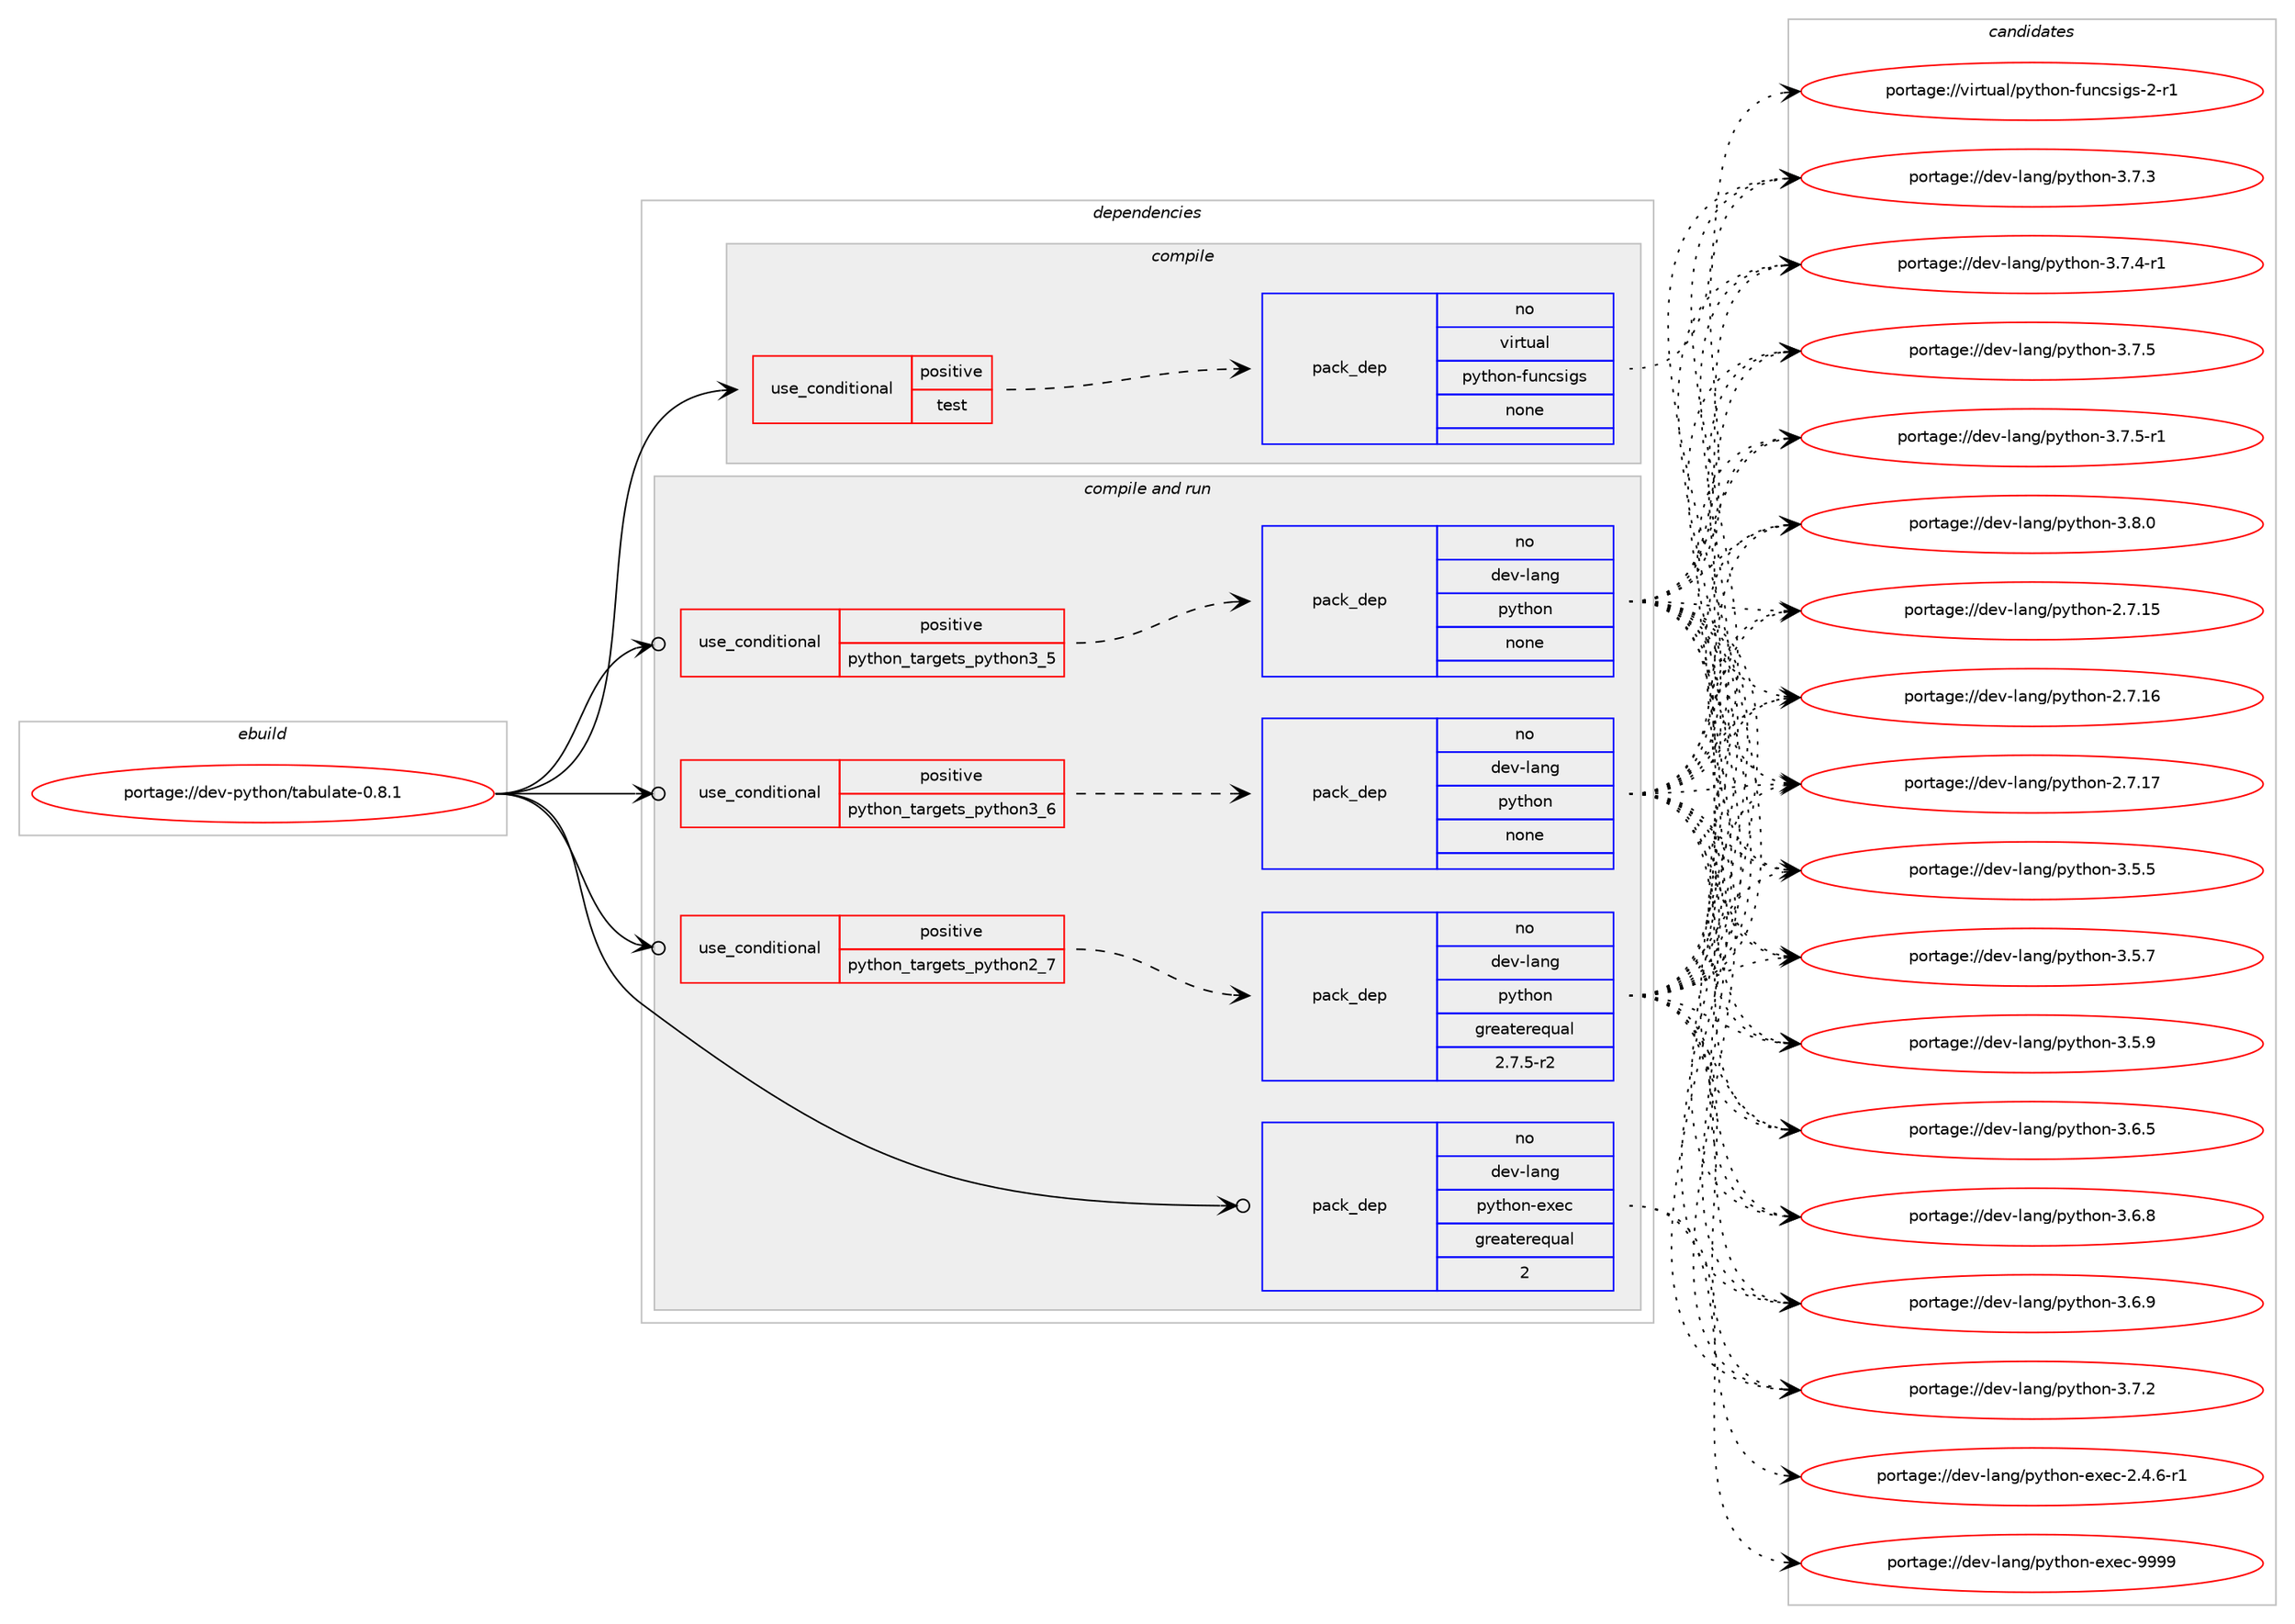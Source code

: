 digraph prolog {

# *************
# Graph options
# *************

newrank=true;
concentrate=true;
compound=true;
graph [rankdir=LR,fontname=Helvetica,fontsize=10,ranksep=1.5];#, ranksep=2.5, nodesep=0.2];
edge  [arrowhead=vee];
node  [fontname=Helvetica,fontsize=10];

# **********
# The ebuild
# **********

subgraph cluster_leftcol {
color=gray;
rank=same;
label=<<i>ebuild</i>>;
id [label="portage://dev-python/tabulate-0.8.1", color=red, width=4, href="../dev-python/tabulate-0.8.1.svg"];
}

# ****************
# The dependencies
# ****************

subgraph cluster_midcol {
color=gray;
label=<<i>dependencies</i>>;
subgraph cluster_compile {
fillcolor="#eeeeee";
style=filled;
label=<<i>compile</i>>;
subgraph cond39542 {
dependency175001 [label=<<TABLE BORDER="0" CELLBORDER="1" CELLSPACING="0" CELLPADDING="4"><TR><TD ROWSPAN="3" CELLPADDING="10">use_conditional</TD></TR><TR><TD>positive</TD></TR><TR><TD>test</TD></TR></TABLE>>, shape=none, color=red];
subgraph pack132055 {
dependency175002 [label=<<TABLE BORDER="0" CELLBORDER="1" CELLSPACING="0" CELLPADDING="4" WIDTH="220"><TR><TD ROWSPAN="6" CELLPADDING="30">pack_dep</TD></TR><TR><TD WIDTH="110">no</TD></TR><TR><TD>virtual</TD></TR><TR><TD>python-funcsigs</TD></TR><TR><TD>none</TD></TR><TR><TD></TD></TR></TABLE>>, shape=none, color=blue];
}
dependency175001:e -> dependency175002:w [weight=20,style="dashed",arrowhead="vee"];
}
id:e -> dependency175001:w [weight=20,style="solid",arrowhead="vee"];
}
subgraph cluster_compileandrun {
fillcolor="#eeeeee";
style=filled;
label=<<i>compile and run</i>>;
subgraph cond39543 {
dependency175003 [label=<<TABLE BORDER="0" CELLBORDER="1" CELLSPACING="0" CELLPADDING="4"><TR><TD ROWSPAN="3" CELLPADDING="10">use_conditional</TD></TR><TR><TD>positive</TD></TR><TR><TD>python_targets_python2_7</TD></TR></TABLE>>, shape=none, color=red];
subgraph pack132056 {
dependency175004 [label=<<TABLE BORDER="0" CELLBORDER="1" CELLSPACING="0" CELLPADDING="4" WIDTH="220"><TR><TD ROWSPAN="6" CELLPADDING="30">pack_dep</TD></TR><TR><TD WIDTH="110">no</TD></TR><TR><TD>dev-lang</TD></TR><TR><TD>python</TD></TR><TR><TD>greaterequal</TD></TR><TR><TD>2.7.5-r2</TD></TR></TABLE>>, shape=none, color=blue];
}
dependency175003:e -> dependency175004:w [weight=20,style="dashed",arrowhead="vee"];
}
id:e -> dependency175003:w [weight=20,style="solid",arrowhead="odotvee"];
subgraph cond39544 {
dependency175005 [label=<<TABLE BORDER="0" CELLBORDER="1" CELLSPACING="0" CELLPADDING="4"><TR><TD ROWSPAN="3" CELLPADDING="10">use_conditional</TD></TR><TR><TD>positive</TD></TR><TR><TD>python_targets_python3_5</TD></TR></TABLE>>, shape=none, color=red];
subgraph pack132057 {
dependency175006 [label=<<TABLE BORDER="0" CELLBORDER="1" CELLSPACING="0" CELLPADDING="4" WIDTH="220"><TR><TD ROWSPAN="6" CELLPADDING="30">pack_dep</TD></TR><TR><TD WIDTH="110">no</TD></TR><TR><TD>dev-lang</TD></TR><TR><TD>python</TD></TR><TR><TD>none</TD></TR><TR><TD></TD></TR></TABLE>>, shape=none, color=blue];
}
dependency175005:e -> dependency175006:w [weight=20,style="dashed",arrowhead="vee"];
}
id:e -> dependency175005:w [weight=20,style="solid",arrowhead="odotvee"];
subgraph cond39545 {
dependency175007 [label=<<TABLE BORDER="0" CELLBORDER="1" CELLSPACING="0" CELLPADDING="4"><TR><TD ROWSPAN="3" CELLPADDING="10">use_conditional</TD></TR><TR><TD>positive</TD></TR><TR><TD>python_targets_python3_6</TD></TR></TABLE>>, shape=none, color=red];
subgraph pack132058 {
dependency175008 [label=<<TABLE BORDER="0" CELLBORDER="1" CELLSPACING="0" CELLPADDING="4" WIDTH="220"><TR><TD ROWSPAN="6" CELLPADDING="30">pack_dep</TD></TR><TR><TD WIDTH="110">no</TD></TR><TR><TD>dev-lang</TD></TR><TR><TD>python</TD></TR><TR><TD>none</TD></TR><TR><TD></TD></TR></TABLE>>, shape=none, color=blue];
}
dependency175007:e -> dependency175008:w [weight=20,style="dashed",arrowhead="vee"];
}
id:e -> dependency175007:w [weight=20,style="solid",arrowhead="odotvee"];
subgraph pack132059 {
dependency175009 [label=<<TABLE BORDER="0" CELLBORDER="1" CELLSPACING="0" CELLPADDING="4" WIDTH="220"><TR><TD ROWSPAN="6" CELLPADDING="30">pack_dep</TD></TR><TR><TD WIDTH="110">no</TD></TR><TR><TD>dev-lang</TD></TR><TR><TD>python-exec</TD></TR><TR><TD>greaterequal</TD></TR><TR><TD>2</TD></TR></TABLE>>, shape=none, color=blue];
}
id:e -> dependency175009:w [weight=20,style="solid",arrowhead="odotvee"];
}
subgraph cluster_run {
fillcolor="#eeeeee";
style=filled;
label=<<i>run</i>>;
}
}

# **************
# The candidates
# **************

subgraph cluster_choices {
rank=same;
color=gray;
label=<<i>candidates</i>>;

subgraph choice132055 {
color=black;
nodesep=1;
choiceportage1181051141161179710847112121116104111110451021171109911510510311545504511449 [label="portage://virtual/python-funcsigs-2-r1", color=red, width=4,href="../virtual/python-funcsigs-2-r1.svg"];
dependency175002:e -> choiceportage1181051141161179710847112121116104111110451021171109911510510311545504511449:w [style=dotted,weight="100"];
}
subgraph choice132056 {
color=black;
nodesep=1;
choiceportage10010111845108971101034711212111610411111045504655464953 [label="portage://dev-lang/python-2.7.15", color=red, width=4,href="../dev-lang/python-2.7.15.svg"];
choiceportage10010111845108971101034711212111610411111045504655464954 [label="portage://dev-lang/python-2.7.16", color=red, width=4,href="../dev-lang/python-2.7.16.svg"];
choiceportage10010111845108971101034711212111610411111045504655464955 [label="portage://dev-lang/python-2.7.17", color=red, width=4,href="../dev-lang/python-2.7.17.svg"];
choiceportage100101118451089711010347112121116104111110455146534653 [label="portage://dev-lang/python-3.5.5", color=red, width=4,href="../dev-lang/python-3.5.5.svg"];
choiceportage100101118451089711010347112121116104111110455146534655 [label="portage://dev-lang/python-3.5.7", color=red, width=4,href="../dev-lang/python-3.5.7.svg"];
choiceportage100101118451089711010347112121116104111110455146534657 [label="portage://dev-lang/python-3.5.9", color=red, width=4,href="../dev-lang/python-3.5.9.svg"];
choiceportage100101118451089711010347112121116104111110455146544653 [label="portage://dev-lang/python-3.6.5", color=red, width=4,href="../dev-lang/python-3.6.5.svg"];
choiceportage100101118451089711010347112121116104111110455146544656 [label="portage://dev-lang/python-3.6.8", color=red, width=4,href="../dev-lang/python-3.6.8.svg"];
choiceportage100101118451089711010347112121116104111110455146544657 [label="portage://dev-lang/python-3.6.9", color=red, width=4,href="../dev-lang/python-3.6.9.svg"];
choiceportage100101118451089711010347112121116104111110455146554650 [label="portage://dev-lang/python-3.7.2", color=red, width=4,href="../dev-lang/python-3.7.2.svg"];
choiceportage100101118451089711010347112121116104111110455146554651 [label="portage://dev-lang/python-3.7.3", color=red, width=4,href="../dev-lang/python-3.7.3.svg"];
choiceportage1001011184510897110103471121211161041111104551465546524511449 [label="portage://dev-lang/python-3.7.4-r1", color=red, width=4,href="../dev-lang/python-3.7.4-r1.svg"];
choiceportage100101118451089711010347112121116104111110455146554653 [label="portage://dev-lang/python-3.7.5", color=red, width=4,href="../dev-lang/python-3.7.5.svg"];
choiceportage1001011184510897110103471121211161041111104551465546534511449 [label="portage://dev-lang/python-3.7.5-r1", color=red, width=4,href="../dev-lang/python-3.7.5-r1.svg"];
choiceportage100101118451089711010347112121116104111110455146564648 [label="portage://dev-lang/python-3.8.0", color=red, width=4,href="../dev-lang/python-3.8.0.svg"];
dependency175004:e -> choiceportage10010111845108971101034711212111610411111045504655464953:w [style=dotted,weight="100"];
dependency175004:e -> choiceportage10010111845108971101034711212111610411111045504655464954:w [style=dotted,weight="100"];
dependency175004:e -> choiceportage10010111845108971101034711212111610411111045504655464955:w [style=dotted,weight="100"];
dependency175004:e -> choiceportage100101118451089711010347112121116104111110455146534653:w [style=dotted,weight="100"];
dependency175004:e -> choiceportage100101118451089711010347112121116104111110455146534655:w [style=dotted,weight="100"];
dependency175004:e -> choiceportage100101118451089711010347112121116104111110455146534657:w [style=dotted,weight="100"];
dependency175004:e -> choiceportage100101118451089711010347112121116104111110455146544653:w [style=dotted,weight="100"];
dependency175004:e -> choiceportage100101118451089711010347112121116104111110455146544656:w [style=dotted,weight="100"];
dependency175004:e -> choiceportage100101118451089711010347112121116104111110455146544657:w [style=dotted,weight="100"];
dependency175004:e -> choiceportage100101118451089711010347112121116104111110455146554650:w [style=dotted,weight="100"];
dependency175004:e -> choiceportage100101118451089711010347112121116104111110455146554651:w [style=dotted,weight="100"];
dependency175004:e -> choiceportage1001011184510897110103471121211161041111104551465546524511449:w [style=dotted,weight="100"];
dependency175004:e -> choiceportage100101118451089711010347112121116104111110455146554653:w [style=dotted,weight="100"];
dependency175004:e -> choiceportage1001011184510897110103471121211161041111104551465546534511449:w [style=dotted,weight="100"];
dependency175004:e -> choiceportage100101118451089711010347112121116104111110455146564648:w [style=dotted,weight="100"];
}
subgraph choice132057 {
color=black;
nodesep=1;
choiceportage10010111845108971101034711212111610411111045504655464953 [label="portage://dev-lang/python-2.7.15", color=red, width=4,href="../dev-lang/python-2.7.15.svg"];
choiceportage10010111845108971101034711212111610411111045504655464954 [label="portage://dev-lang/python-2.7.16", color=red, width=4,href="../dev-lang/python-2.7.16.svg"];
choiceportage10010111845108971101034711212111610411111045504655464955 [label="portage://dev-lang/python-2.7.17", color=red, width=4,href="../dev-lang/python-2.7.17.svg"];
choiceportage100101118451089711010347112121116104111110455146534653 [label="portage://dev-lang/python-3.5.5", color=red, width=4,href="../dev-lang/python-3.5.5.svg"];
choiceportage100101118451089711010347112121116104111110455146534655 [label="portage://dev-lang/python-3.5.7", color=red, width=4,href="../dev-lang/python-3.5.7.svg"];
choiceportage100101118451089711010347112121116104111110455146534657 [label="portage://dev-lang/python-3.5.9", color=red, width=4,href="../dev-lang/python-3.5.9.svg"];
choiceportage100101118451089711010347112121116104111110455146544653 [label="portage://dev-lang/python-3.6.5", color=red, width=4,href="../dev-lang/python-3.6.5.svg"];
choiceportage100101118451089711010347112121116104111110455146544656 [label="portage://dev-lang/python-3.6.8", color=red, width=4,href="../dev-lang/python-3.6.8.svg"];
choiceportage100101118451089711010347112121116104111110455146544657 [label="portage://dev-lang/python-3.6.9", color=red, width=4,href="../dev-lang/python-3.6.9.svg"];
choiceportage100101118451089711010347112121116104111110455146554650 [label="portage://dev-lang/python-3.7.2", color=red, width=4,href="../dev-lang/python-3.7.2.svg"];
choiceportage100101118451089711010347112121116104111110455146554651 [label="portage://dev-lang/python-3.7.3", color=red, width=4,href="../dev-lang/python-3.7.3.svg"];
choiceportage1001011184510897110103471121211161041111104551465546524511449 [label="portage://dev-lang/python-3.7.4-r1", color=red, width=4,href="../dev-lang/python-3.7.4-r1.svg"];
choiceportage100101118451089711010347112121116104111110455146554653 [label="portage://dev-lang/python-3.7.5", color=red, width=4,href="../dev-lang/python-3.7.5.svg"];
choiceportage1001011184510897110103471121211161041111104551465546534511449 [label="portage://dev-lang/python-3.7.5-r1", color=red, width=4,href="../dev-lang/python-3.7.5-r1.svg"];
choiceportage100101118451089711010347112121116104111110455146564648 [label="portage://dev-lang/python-3.8.0", color=red, width=4,href="../dev-lang/python-3.8.0.svg"];
dependency175006:e -> choiceportage10010111845108971101034711212111610411111045504655464953:w [style=dotted,weight="100"];
dependency175006:e -> choiceportage10010111845108971101034711212111610411111045504655464954:w [style=dotted,weight="100"];
dependency175006:e -> choiceportage10010111845108971101034711212111610411111045504655464955:w [style=dotted,weight="100"];
dependency175006:e -> choiceportage100101118451089711010347112121116104111110455146534653:w [style=dotted,weight="100"];
dependency175006:e -> choiceportage100101118451089711010347112121116104111110455146534655:w [style=dotted,weight="100"];
dependency175006:e -> choiceportage100101118451089711010347112121116104111110455146534657:w [style=dotted,weight="100"];
dependency175006:e -> choiceportage100101118451089711010347112121116104111110455146544653:w [style=dotted,weight="100"];
dependency175006:e -> choiceportage100101118451089711010347112121116104111110455146544656:w [style=dotted,weight="100"];
dependency175006:e -> choiceportage100101118451089711010347112121116104111110455146544657:w [style=dotted,weight="100"];
dependency175006:e -> choiceportage100101118451089711010347112121116104111110455146554650:w [style=dotted,weight="100"];
dependency175006:e -> choiceportage100101118451089711010347112121116104111110455146554651:w [style=dotted,weight="100"];
dependency175006:e -> choiceportage1001011184510897110103471121211161041111104551465546524511449:w [style=dotted,weight="100"];
dependency175006:e -> choiceportage100101118451089711010347112121116104111110455146554653:w [style=dotted,weight="100"];
dependency175006:e -> choiceportage1001011184510897110103471121211161041111104551465546534511449:w [style=dotted,weight="100"];
dependency175006:e -> choiceportage100101118451089711010347112121116104111110455146564648:w [style=dotted,weight="100"];
}
subgraph choice132058 {
color=black;
nodesep=1;
choiceportage10010111845108971101034711212111610411111045504655464953 [label="portage://dev-lang/python-2.7.15", color=red, width=4,href="../dev-lang/python-2.7.15.svg"];
choiceportage10010111845108971101034711212111610411111045504655464954 [label="portage://dev-lang/python-2.7.16", color=red, width=4,href="../dev-lang/python-2.7.16.svg"];
choiceportage10010111845108971101034711212111610411111045504655464955 [label="portage://dev-lang/python-2.7.17", color=red, width=4,href="../dev-lang/python-2.7.17.svg"];
choiceportage100101118451089711010347112121116104111110455146534653 [label="portage://dev-lang/python-3.5.5", color=red, width=4,href="../dev-lang/python-3.5.5.svg"];
choiceportage100101118451089711010347112121116104111110455146534655 [label="portage://dev-lang/python-3.5.7", color=red, width=4,href="../dev-lang/python-3.5.7.svg"];
choiceportage100101118451089711010347112121116104111110455146534657 [label="portage://dev-lang/python-3.5.9", color=red, width=4,href="../dev-lang/python-3.5.9.svg"];
choiceportage100101118451089711010347112121116104111110455146544653 [label="portage://dev-lang/python-3.6.5", color=red, width=4,href="../dev-lang/python-3.6.5.svg"];
choiceportage100101118451089711010347112121116104111110455146544656 [label="portage://dev-lang/python-3.6.8", color=red, width=4,href="../dev-lang/python-3.6.8.svg"];
choiceportage100101118451089711010347112121116104111110455146544657 [label="portage://dev-lang/python-3.6.9", color=red, width=4,href="../dev-lang/python-3.6.9.svg"];
choiceportage100101118451089711010347112121116104111110455146554650 [label="portage://dev-lang/python-3.7.2", color=red, width=4,href="../dev-lang/python-3.7.2.svg"];
choiceportage100101118451089711010347112121116104111110455146554651 [label="portage://dev-lang/python-3.7.3", color=red, width=4,href="../dev-lang/python-3.7.3.svg"];
choiceportage1001011184510897110103471121211161041111104551465546524511449 [label="portage://dev-lang/python-3.7.4-r1", color=red, width=4,href="../dev-lang/python-3.7.4-r1.svg"];
choiceportage100101118451089711010347112121116104111110455146554653 [label="portage://dev-lang/python-3.7.5", color=red, width=4,href="../dev-lang/python-3.7.5.svg"];
choiceportage1001011184510897110103471121211161041111104551465546534511449 [label="portage://dev-lang/python-3.7.5-r1", color=red, width=4,href="../dev-lang/python-3.7.5-r1.svg"];
choiceportage100101118451089711010347112121116104111110455146564648 [label="portage://dev-lang/python-3.8.0", color=red, width=4,href="../dev-lang/python-3.8.0.svg"];
dependency175008:e -> choiceportage10010111845108971101034711212111610411111045504655464953:w [style=dotted,weight="100"];
dependency175008:e -> choiceportage10010111845108971101034711212111610411111045504655464954:w [style=dotted,weight="100"];
dependency175008:e -> choiceportage10010111845108971101034711212111610411111045504655464955:w [style=dotted,weight="100"];
dependency175008:e -> choiceportage100101118451089711010347112121116104111110455146534653:w [style=dotted,weight="100"];
dependency175008:e -> choiceportage100101118451089711010347112121116104111110455146534655:w [style=dotted,weight="100"];
dependency175008:e -> choiceportage100101118451089711010347112121116104111110455146534657:w [style=dotted,weight="100"];
dependency175008:e -> choiceportage100101118451089711010347112121116104111110455146544653:w [style=dotted,weight="100"];
dependency175008:e -> choiceportage100101118451089711010347112121116104111110455146544656:w [style=dotted,weight="100"];
dependency175008:e -> choiceportage100101118451089711010347112121116104111110455146544657:w [style=dotted,weight="100"];
dependency175008:e -> choiceportage100101118451089711010347112121116104111110455146554650:w [style=dotted,weight="100"];
dependency175008:e -> choiceportage100101118451089711010347112121116104111110455146554651:w [style=dotted,weight="100"];
dependency175008:e -> choiceportage1001011184510897110103471121211161041111104551465546524511449:w [style=dotted,weight="100"];
dependency175008:e -> choiceportage100101118451089711010347112121116104111110455146554653:w [style=dotted,weight="100"];
dependency175008:e -> choiceportage1001011184510897110103471121211161041111104551465546534511449:w [style=dotted,weight="100"];
dependency175008:e -> choiceportage100101118451089711010347112121116104111110455146564648:w [style=dotted,weight="100"];
}
subgraph choice132059 {
color=black;
nodesep=1;
choiceportage10010111845108971101034711212111610411111045101120101994550465246544511449 [label="portage://dev-lang/python-exec-2.4.6-r1", color=red, width=4,href="../dev-lang/python-exec-2.4.6-r1.svg"];
choiceportage10010111845108971101034711212111610411111045101120101994557575757 [label="portage://dev-lang/python-exec-9999", color=red, width=4,href="../dev-lang/python-exec-9999.svg"];
dependency175009:e -> choiceportage10010111845108971101034711212111610411111045101120101994550465246544511449:w [style=dotted,weight="100"];
dependency175009:e -> choiceportage10010111845108971101034711212111610411111045101120101994557575757:w [style=dotted,weight="100"];
}
}

}
